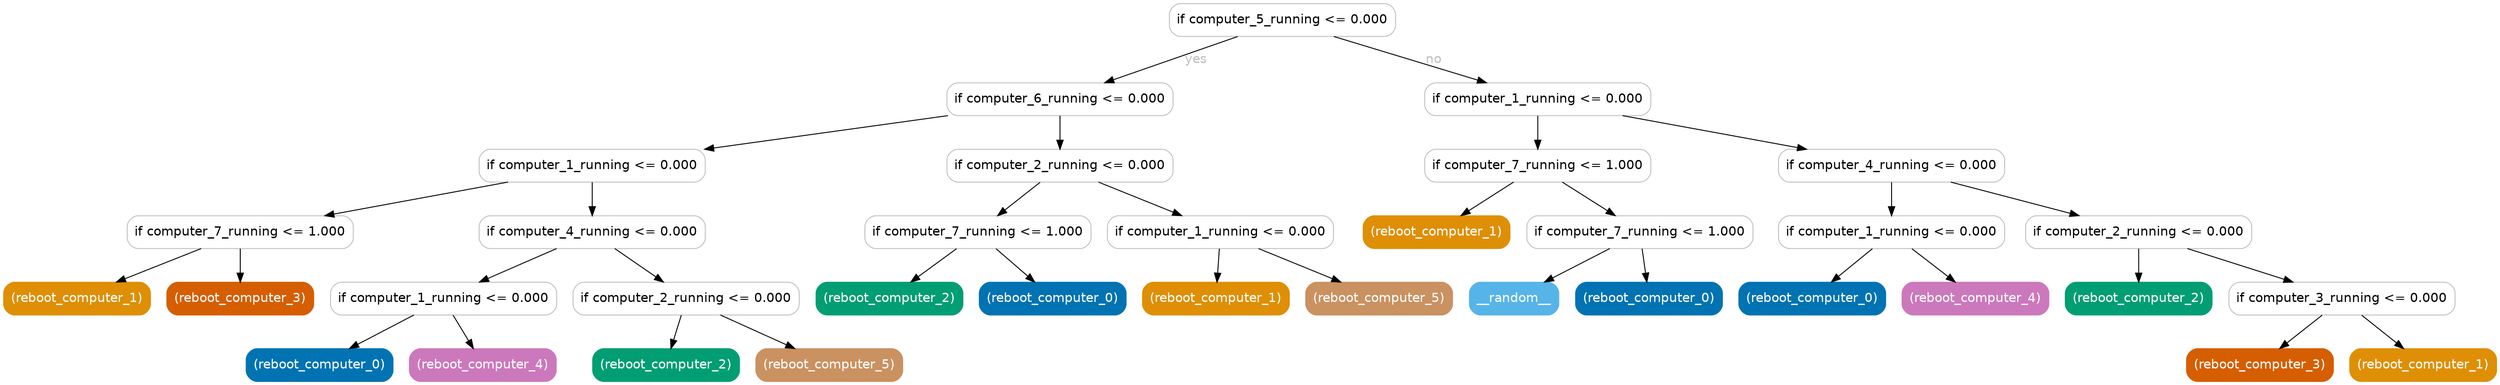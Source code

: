 digraph Tree {
	graph [bb="0,0,2734,415"];
	node [color=gray,
		fillcolor=white,
		fontname=helvetica,
		label="\N",
		shape=box,
		style="filled, rounded"
	];
	edge [fontname=helvetica];
	0	[height=0.5,
		label="if computer_5_running <= 0.000",
		pos="1402.5,397",
		width=3.4444];
	1	[height=0.5,
		label="if computer_6_running <= 0.000",
		pos="1158.5,310",
		width=3.4444];
	0 -> 1	[fontcolor=gray,
		label=yes,
		lp="1308,353.5",
		pos="e,1207.5,328.07 1353.4,378.9 1314,365.18 1258.7,345.89 1217,331.37"];
	20	[height=0.5,
		label="if computer_1_running <= 0.000",
		pos="1682.5,310",
		width=3.4444];
	0 -> 20	[fontcolor=gray,
		label=no,
		lp="1568.5,353.5",
		pos="e,1626.3,328.07 1458.8,378.9 1504.4,365.07 1568.6,345.56 1616.6,331.01"];
	2	[height=0.5,
		label="if computer_1_running <= 0.000",
		pos="645.5,237",
		width=3.4444];
	1 -> 2	[fontcolor=gray,
		pos="e,768.71,255.05 1035.6,291.99 958.16,281.27 858.14,267.43 778.77,256.45"];
	13	[height=0.5,
		label="if computer_2_running <= 0.000",
		pos="1158.5,237",
		width=3.4444];
	1 -> 13	[fontcolor=gray,
		pos="e,1158.5,255.03 1158.5,291.81 1158.5,283.79 1158.5,274.05 1158.5,265.07"];
	3	[height=0.5,
		label="if computer_7_running <= 1.000",
		pos="259.5,164",
		width=3.4444];
	2 -> 3	[fontcolor=gray,
		pos="e,352.2,182.05 553.04,218.99 495.59,208.43 421.64,194.82 362.34,183.92"];
	6	[height=0.5,
		label="if computer_4_running <= 0.000",
		pos="645.5,164",
		width=3.4444];
	2 -> 6	[fontcolor=gray,
		pos="e,645.5,182.03 645.5,218.81 645.5,210.79 645.5,201.05 645.5,192.07"];
	4	[color="#de8f05",
		fillcolor="#de8f05",
		fontcolor=white,
		height=0.5,
		label="(reboot_computer_1)",
		pos="80.5,91",
		width=2.2361];
	3 -> 4	[fontcolor=gray,
		pos="e,123.65,109.11 216.63,145.99 191.57,136.06 159.75,123.43 133.18,112.89"];
	5	[color="#d55e00",
		fillcolor="#d55e00",
		fontcolor=white,
		height=0.5,
		label="(reboot_computer_3)",
		pos="259.5,91",
		width=2.2361];
	3 -> 5	[fontcolor=gray,
		pos="e,259.5,109.03 259.5,145.81 259.5,137.79 259.5,128.05 259.5,119.07"];
	7	[height=0.5,
		label="if computer_1_running <= 0.000",
		pos="482.5,91",
		width=3.4444];
	6 -> 7	[fontcolor=gray,
		pos="e,521.79,109.11 606.46,145.99 583.84,136.14 555.17,123.66 531.11,113.17"];
	10	[height=0.5,
		label="if computer_2_running <= 0.000",
		pos="748.5,91",
		width=3.4444];
	6 -> 10	[fontcolor=gray,
		pos="e,723.67,109.11 670.17,145.99 683.7,136.67 700.66,124.97 715.34,114.86"];
	8	[color="#0173b2",
		fillcolor="#0173b2",
		fontcolor=white,
		height=0.5,
		label="(reboot_computer_0)",
		pos="346.5,18",
		width=2.2361];
	7 -> 8	[fontcolor=gray,
		pos="e,379.28,36.114 449.92,72.994 431.47,63.361 408.19,51.207 388.39,40.87"];
	9	[color="#cc78bc",
		fillcolor="#cc78bc",
		fontcolor=white,
		height=0.5,
		label="(reboot_computer_4)",
		pos="525.5,18",
		width=2.2361];
	7 -> 9	[fontcolor=gray,
		pos="e,515.19,36.029 492.91,72.813 498.03,64.353 504.31,53.984 509.99,44.612"];
	11	[color="#029e73",
		fillcolor="#029e73",
		fontcolor=white,
		height=0.5,
		label="(reboot_computer_2)",
		pos="726.5,18",
		width=2.2361];
	10 -> 11	[fontcolor=gray,
		pos="e,731.78,36.029 743.17,72.813 740.66,64.702 737.6,54.836 734.8,45.777"];
	12	[color="#ca9161",
		fillcolor="#ca9161",
		fontcolor=white,
		height=0.5,
		label="(reboot_computer_5)",
		pos="905.5,18",
		width=2.2361];
	10 -> 12	[fontcolor=gray,
		pos="e,867.66,36.114 786.11,72.994 807.79,63.186 835.26,50.766 858.38,40.311"];
	14	[height=0.5,
		label="if computer_7_running <= 1.000",
		pos="1068.5,164",
		width=3.4444];
	13 -> 14	[fontcolor=gray,
		pos="e,1090.1,182.03 1136.7,218.81 1125.1,209.66 1110.7,198.26 1098.1,188.32"];
	17	[height=0.5,
		label="if computer_1_running <= 0.000",
		pos="1334.5,164",
		width=3.4444];
	13 -> 17	[fontcolor=gray,
		pos="e,1292.1,182.11 1200.7,218.99 1225.3,209.06 1256.6,196.43 1282.7,185.89"];
	15	[color="#029e73",
		fillcolor="#029e73",
		fontcolor=white,
		height=0.5,
		label="(reboot_computer_2)",
		pos="971.5,91",
		width=2.2361];
	14 -> 15	[fontcolor=gray,
		pos="e,994.76,109.03 1045,145.81 1032.4,136.57 1016.6,125.04 1003,115.03"];
	16	[color="#0173b2",
		fillcolor="#0173b2",
		fontcolor=white,
		height=0.5,
		label="(reboot_computer_0)",
		pos="1150.5,91",
		width=2.2361];
	14 -> 16	[fontcolor=gray,
		pos="e,1130.8,109.03 1088.3,145.81 1098.8,136.74 1111.8,125.48 1123.2,115.6"];
	18	[color="#de8f05",
		fillcolor="#de8f05",
		fontcolor=white,
		height=0.5,
		label="(reboot_computer_1)",
		pos="1329.5,91",
		width=2.2361];
	17 -> 18	[fontcolor=gray,
		pos="e,1330.7,109.03 1333.3,145.81 1332.7,137.79 1332,128.05 1331.4,119.07"];
	19	[color="#ca9161",
		fillcolor="#ca9161",
		fontcolor=white,
		height=0.5,
		label="(reboot_computer_5)",
		pos="1508.5,91",
		width=2.2361];
	17 -> 19	[fontcolor=gray,
		pos="e,1466.6,109.11 1376.2,145.99 1400.5,136.06 1431.5,123.43 1457.3,112.89"];
	21	[height=0.5,
		label="if computer_7_running <= 1.000",
		pos="1682.5,237",
		width=3.4444];
	20 -> 21	[fontcolor=gray,
		pos="e,1682.5,255.03 1682.5,291.81 1682.5,283.79 1682.5,274.05 1682.5,265.07"];
	26	[height=0.5,
		label="if computer_4_running <= 0.000",
		pos="2070.5,237",
		width=3.4444];
	20 -> 26	[fontcolor=gray,
		pos="e,1977.3,255.05 1775.4,291.99 1833.2,281.43 1907.5,267.82 1967.1,256.92"];
	22	[color="#de8f05",
		fillcolor="#de8f05",
		fontcolor=white,
		height=0.5,
		label="(reboot_computer_1)",
		pos="1571.5,164",
		width=2.2361];
	21 -> 22	[fontcolor=gray,
		pos="e,1598.3,182.11 1655.9,218.99 1641.2,209.58 1622.7,197.76 1606.8,187.57"];
	23	[height=0.5,
		label="if computer_7_running <= 1.000",
		pos="1794.5,164",
		width=3.4444];
	21 -> 23	[fontcolor=gray,
		pos="e,1767.5,182.11 1709.3,218.99 1724.2,209.58 1742.8,197.76 1758.9,187.57"];
	24	[color="#56b4e9",
		fillcolor="#56b4e9",
		fontcolor=white,
		height=0.5,
		label=__random__,
		pos="1656.5,91",
		width=1.3611];
	23 -> 24	[fontcolor=gray,
		pos="e,1689.8,109.11 1761.4,145.99 1742.6,136.32 1718.9,124.1 1698.7,113.73"];
	25	[color="#0173b2",
		fillcolor="#0173b2",
		fontcolor=white,
		height=0.5,
		label="(reboot_computer_0)",
		pos="1804.5,91",
		width=2.2361];
	23 -> 25	[fontcolor=gray,
		pos="e,1802.1,109.03 1796.9,145.81 1798.1,137.79 1799.4,128.05 1800.7,119.07"];
	27	[height=0.5,
		label="if computer_1_running <= 0.000",
		pos="2070.5,164",
		width=3.4444];
	26 -> 27	[fontcolor=gray,
		pos="e,2070.5,182.03 2070.5,218.81 2070.5,210.79 2070.5,201.05 2070.5,192.07"];
	30	[height=0.5,
		label="if computer_2_running <= 0.000",
		pos="2341.5,164",
		width=3.4444];
	26 -> 30	[fontcolor=gray,
		pos="e,2276.2,182.11 2135.4,218.99 2174.8,208.66 2225.3,195.43 2266.5,184.66"];
	28	[color="#0173b2",
		fillcolor="#0173b2",
		fontcolor=white,
		height=0.5,
		label="(reboot_computer_0)",
		pos="1983.5,91",
		width=2.2361];
	27 -> 28	[fontcolor=gray,
		pos="e,2004.4,109.03 2049.4,145.81 2038.3,136.74 2024.5,125.48 2012.4,115.6"];
	29	[color="#cc78bc",
		fillcolor="#cc78bc",
		fontcolor=white,
		height=0.5,
		label="(reboot_computer_4)",
		pos="2162.5,91",
		width=2.2361];
	27 -> 29	[fontcolor=gray,
		pos="e,2140.4,109.03 2092.8,145.81 2104.6,136.66 2119.4,125.26 2132.3,115.32"];
	31	[color="#029e73",
		fillcolor="#029e73",
		fontcolor=white,
		height=0.5,
		label="(reboot_computer_2)",
		pos="2341.5,91",
		width=2.2361];
	30 -> 31	[fontcolor=gray,
		pos="e,2341.5,109.03 2341.5,145.81 2341.5,137.79 2341.5,128.05 2341.5,119.07"];
	32	[height=0.5,
		label="if computer_3_running <= 0.000",
		pos="2564.5,91",
		width=3.4444];
	30 -> 32	[fontcolor=gray,
		pos="e,2510.7,109.11 2394.9,145.99 2426.8,135.84 2467.5,122.88 2501,112.2"];
	33	[color="#d55e00",
		fillcolor="#d55e00",
		fontcolor=white,
		height=0.5,
		label="(reboot_computer_3)",
		pos="2474.5,18",
		width=2.2361];
	32 -> 33	[fontcolor=gray,
		pos="e,2496.1,36.029 2542.7,72.813 2531.1,63.656 2516.7,52.26 2504.1,42.316"];
	34	[color="#de8f05",
		fillcolor="#de8f05",
		fontcolor=white,
		height=0.5,
		label="(reboot_computer_1)",
		pos="2653.5,18",
		width=2.2361];
	32 -> 34	[fontcolor=gray,
		pos="e,2632.2,36.029 2586,72.813 2597.5,63.656 2611.8,52.26 2624.3,42.316"];
}
